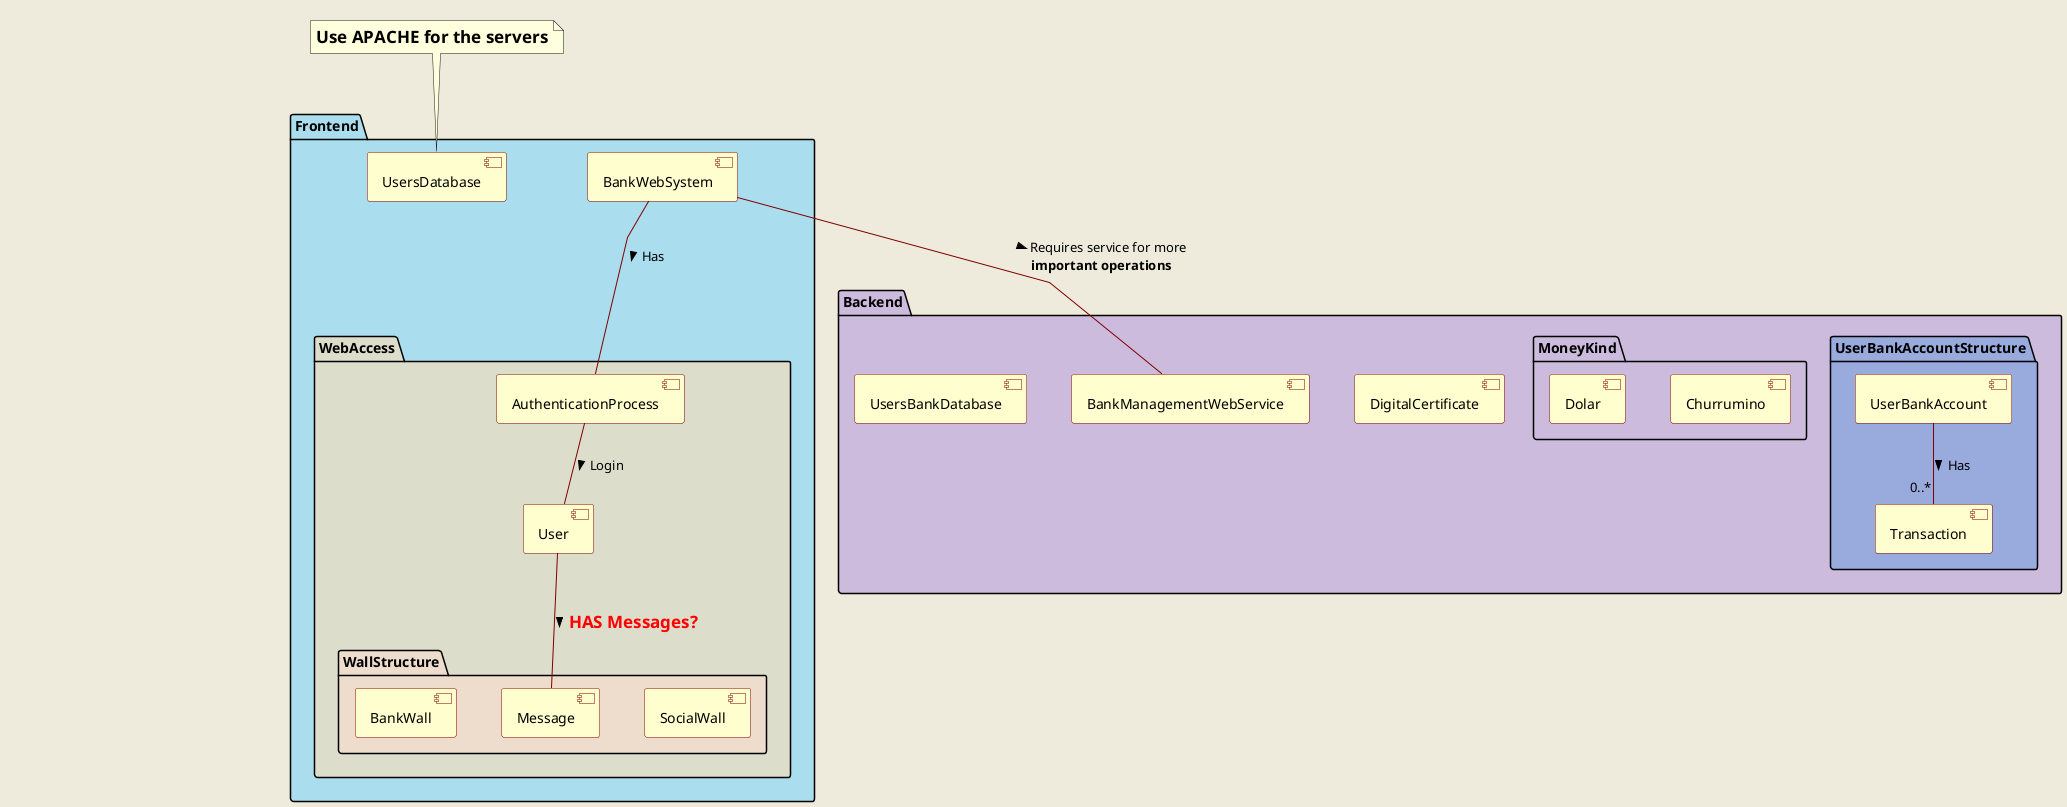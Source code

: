 @startuml

'https://plantuml.com/component-diagram
Skinparam backgroundColor #EEEBDC
'skinparam componentStyle uml1
skinparam linetype polyline
'skinparam linetype ortho
skinparam Nodesep 45
'skinparam Ranksep 45
skinparam component {
ArrowColor Maroon
BorderColor Maroon
BackgroundColor  #fefece
}

'//===========================  Layout object, invisible object to maipualte the position of other objects
skinparam package<<Layout>> {
  borderColor Transparent
  backgroundColor Transparent
  fontColor Transparent
  stereotypeFontColor Transparent
}
package layouter <<Layout>>
package layouter2 <<Layout>>
package layouter3 <<Layout>>
'//====


package Frontend #ade { 
    [BankWebSystem]
    package WebAccess #ddc {
        [AuthenticationProcess]
        [User]
        package WallStructure #edc {
            [SocialWall]
            [Message]
            [BankWall]
        }
    }
    [UsersDatabase]
}
note top
=Use APACHE for the servers
end note

package Backend #cbd {
    [DigitalCertificate]
    [BankManagementWebService]
    package UserBankAccountStructure #9ad {
        [UserBankAccount]
        [Transaction]
    }
    [UsersBankDatabase]

    package MoneyKind {
        [Churrumino]
        [Dolar]
    }
}

'//===========================  Relationships
[AuthenticationProcess] -- [User] : > Login
[User] -- [Message] : > ==<color:Red>HAS Messages?

[BankWebSystem] -- [AuthenticationProcess] : > Has

[UserBankAccount] -- "0..*" [Transaction] : > Has

[BankWebSystem] -- [BankManagementWebService] : > Requires service for more \n**important operations**
@enduml









/'
Objetivonnuu
Dar seguimiento y monitoreoccdndas
fubakese radyacion
ed cintinua cin serrvicios
calidad
docencia'
continuo 

traabjos finales
docencia

3 tipos de poblacion
    Egresados pero no graduados
    Graduados
    Docentes
Multiusuario
Hay proveedores que dan la infromacion, los cuales NO SON USUARIOS
Mientras que los que consultan esta informacion SI son usuarios
'/